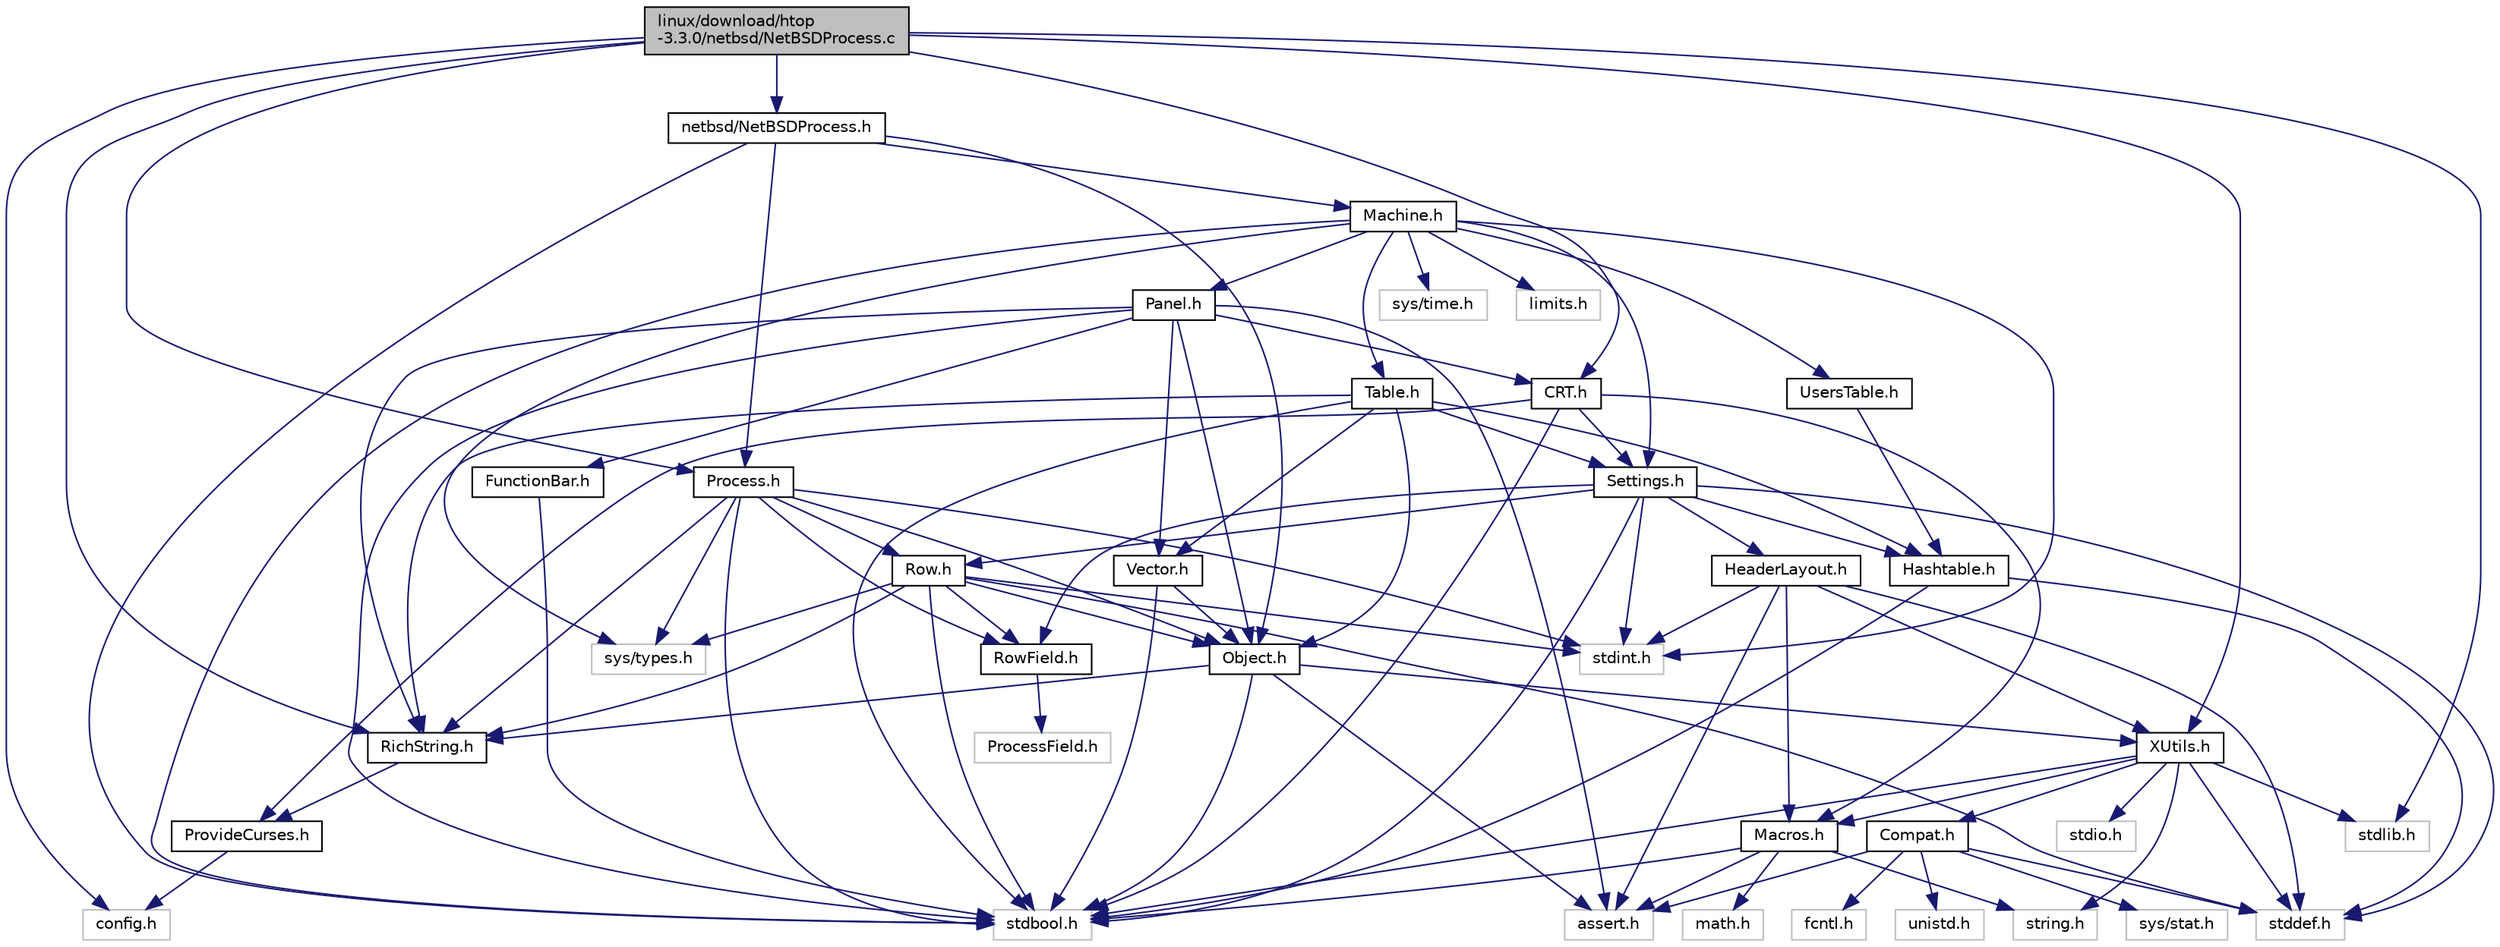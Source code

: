 digraph "linux/download/htop-3.3.0/netbsd/NetBSDProcess.c"
{
  edge [fontname="Helvetica",fontsize="10",labelfontname="Helvetica",labelfontsize="10"];
  node [fontname="Helvetica",fontsize="10",shape=record];
  Node0 [label="linux/download/htop\l-3.3.0/netbsd/NetBSDProcess.c",height=0.2,width=0.4,color="black", fillcolor="grey75", style="filled", fontcolor="black"];
  Node0 -> Node1 [color="midnightblue",fontsize="10",style="solid",fontname="Helvetica"];
  Node1 [label="config.h",height=0.2,width=0.4,color="grey75", fillcolor="white", style="filled"];
  Node0 -> Node2 [color="midnightblue",fontsize="10",style="solid",fontname="Helvetica"];
  Node2 [label="netbsd/NetBSDProcess.h",height=0.2,width=0.4,color="black", fillcolor="white", style="filled",URL="$NetBSDProcess_8h.html"];
  Node2 -> Node3 [color="midnightblue",fontsize="10",style="solid",fontname="Helvetica"];
  Node3 [label="stdbool.h",height=0.2,width=0.4,color="grey75", fillcolor="white", style="filled"];
  Node2 -> Node4 [color="midnightblue",fontsize="10",style="solid",fontname="Helvetica"];
  Node4 [label="Machine.h",height=0.2,width=0.4,color="black", fillcolor="white", style="filled",URL="$Machine_8h.html"];
  Node4 -> Node5 [color="midnightblue",fontsize="10",style="solid",fontname="Helvetica"];
  Node5 [label="limits.h",height=0.2,width=0.4,color="grey75", fillcolor="white", style="filled"];
  Node4 -> Node3 [color="midnightblue",fontsize="10",style="solid",fontname="Helvetica"];
  Node4 -> Node6 [color="midnightblue",fontsize="10",style="solid",fontname="Helvetica"];
  Node6 [label="stdint.h",height=0.2,width=0.4,color="grey75", fillcolor="white", style="filled"];
  Node4 -> Node7 [color="midnightblue",fontsize="10",style="solid",fontname="Helvetica"];
  Node7 [label="sys/time.h",height=0.2,width=0.4,color="grey75", fillcolor="white", style="filled"];
  Node4 -> Node8 [color="midnightblue",fontsize="10",style="solid",fontname="Helvetica"];
  Node8 [label="sys/types.h",height=0.2,width=0.4,color="grey75", fillcolor="white", style="filled"];
  Node4 -> Node9 [color="midnightblue",fontsize="10",style="solid",fontname="Helvetica"];
  Node9 [label="Panel.h",height=0.2,width=0.4,color="black", fillcolor="white", style="filled",URL="$Panel_8h.html"];
  Node9 -> Node10 [color="midnightblue",fontsize="10",style="solid",fontname="Helvetica"];
  Node10 [label="assert.h",height=0.2,width=0.4,color="grey75", fillcolor="white", style="filled"];
  Node9 -> Node3 [color="midnightblue",fontsize="10",style="solid",fontname="Helvetica"];
  Node9 -> Node11 [color="midnightblue",fontsize="10",style="solid",fontname="Helvetica"];
  Node11 [label="CRT.h",height=0.2,width=0.4,color="black", fillcolor="white", style="filled",URL="$CRT_8h.html"];
  Node11 -> Node3 [color="midnightblue",fontsize="10",style="solid",fontname="Helvetica"];
  Node11 -> Node12 [color="midnightblue",fontsize="10",style="solid",fontname="Helvetica"];
  Node12 [label="Macros.h",height=0.2,width=0.4,color="black", fillcolor="white", style="filled",URL="$Macros_8h.html"];
  Node12 -> Node10 [color="midnightblue",fontsize="10",style="solid",fontname="Helvetica"];
  Node12 -> Node13 [color="midnightblue",fontsize="10",style="solid",fontname="Helvetica"];
  Node13 [label="math.h",height=0.2,width=0.4,color="grey75", fillcolor="white", style="filled"];
  Node12 -> Node3 [color="midnightblue",fontsize="10",style="solid",fontname="Helvetica"];
  Node12 -> Node14 [color="midnightblue",fontsize="10",style="solid",fontname="Helvetica"];
  Node14 [label="string.h",height=0.2,width=0.4,color="grey75", fillcolor="white", style="filled"];
  Node11 -> Node15 [color="midnightblue",fontsize="10",style="solid",fontname="Helvetica"];
  Node15 [label="ProvideCurses.h",height=0.2,width=0.4,color="black", fillcolor="white", style="filled",URL="$ProvideCurses_8h.html"];
  Node15 -> Node1 [color="midnightblue",fontsize="10",style="solid",fontname="Helvetica"];
  Node11 -> Node16 [color="midnightblue",fontsize="10",style="solid",fontname="Helvetica"];
  Node16 [label="Settings.h",height=0.2,width=0.4,color="black", fillcolor="white", style="filled",URL="$Settings_8h.html"];
  Node16 -> Node3 [color="midnightblue",fontsize="10",style="solid",fontname="Helvetica"];
  Node16 -> Node17 [color="midnightblue",fontsize="10",style="solid",fontname="Helvetica"];
  Node17 [label="stddef.h",height=0.2,width=0.4,color="grey75", fillcolor="white", style="filled"];
  Node16 -> Node6 [color="midnightblue",fontsize="10",style="solid",fontname="Helvetica"];
  Node16 -> Node18 [color="midnightblue",fontsize="10",style="solid",fontname="Helvetica"];
  Node18 [label="Hashtable.h",height=0.2,width=0.4,color="black", fillcolor="white", style="filled",URL="$Hashtable_8h.html"];
  Node18 -> Node3 [color="midnightblue",fontsize="10",style="solid",fontname="Helvetica"];
  Node18 -> Node17 [color="midnightblue",fontsize="10",style="solid",fontname="Helvetica"];
  Node16 -> Node19 [color="midnightblue",fontsize="10",style="solid",fontname="Helvetica"];
  Node19 [label="HeaderLayout.h",height=0.2,width=0.4,color="black", fillcolor="white", style="filled",URL="$HeaderLayout_8h.html"];
  Node19 -> Node10 [color="midnightblue",fontsize="10",style="solid",fontname="Helvetica"];
  Node19 -> Node17 [color="midnightblue",fontsize="10",style="solid",fontname="Helvetica"];
  Node19 -> Node6 [color="midnightblue",fontsize="10",style="solid",fontname="Helvetica"];
  Node19 -> Node12 [color="midnightblue",fontsize="10",style="solid",fontname="Helvetica"];
  Node19 -> Node20 [color="midnightblue",fontsize="10",style="solid",fontname="Helvetica"];
  Node20 [label="XUtils.h",height=0.2,width=0.4,color="black", fillcolor="white", style="filled",URL="$XUtils_8h.html"];
  Node20 -> Node3 [color="midnightblue",fontsize="10",style="solid",fontname="Helvetica"];
  Node20 -> Node17 [color="midnightblue",fontsize="10",style="solid",fontname="Helvetica"];
  Node20 -> Node21 [color="midnightblue",fontsize="10",style="solid",fontname="Helvetica"];
  Node21 [label="stdio.h",height=0.2,width=0.4,color="grey75", fillcolor="white", style="filled"];
  Node20 -> Node22 [color="midnightblue",fontsize="10",style="solid",fontname="Helvetica"];
  Node22 [label="stdlib.h",height=0.2,width=0.4,color="grey75", fillcolor="white", style="filled"];
  Node20 -> Node14 [color="midnightblue",fontsize="10",style="solid",fontname="Helvetica"];
  Node20 -> Node23 [color="midnightblue",fontsize="10",style="solid",fontname="Helvetica"];
  Node23 [label="Compat.h",height=0.2,width=0.4,color="black", fillcolor="white", style="filled",URL="$Compat_8h.html"];
  Node23 -> Node10 [color="midnightblue",fontsize="10",style="solid",fontname="Helvetica"];
  Node23 -> Node24 [color="midnightblue",fontsize="10",style="solid",fontname="Helvetica"];
  Node24 [label="fcntl.h",height=0.2,width=0.4,color="grey75", fillcolor="white", style="filled"];
  Node23 -> Node17 [color="midnightblue",fontsize="10",style="solid",fontname="Helvetica"];
  Node23 -> Node25 [color="midnightblue",fontsize="10",style="solid",fontname="Helvetica"];
  Node25 [label="unistd.h",height=0.2,width=0.4,color="grey75", fillcolor="white", style="filled"];
  Node23 -> Node26 [color="midnightblue",fontsize="10",style="solid",fontname="Helvetica"];
  Node26 [label="sys/stat.h",height=0.2,width=0.4,color="grey75", fillcolor="white", style="filled"];
  Node20 -> Node12 [color="midnightblue",fontsize="10",style="solid",fontname="Helvetica"];
  Node16 -> Node27 [color="midnightblue",fontsize="10",style="solid",fontname="Helvetica"];
  Node27 [label="Row.h",height=0.2,width=0.4,color="black", fillcolor="white", style="filled",URL="$Row_8h.html"];
  Node27 -> Node3 [color="midnightblue",fontsize="10",style="solid",fontname="Helvetica"];
  Node27 -> Node17 [color="midnightblue",fontsize="10",style="solid",fontname="Helvetica"];
  Node27 -> Node6 [color="midnightblue",fontsize="10",style="solid",fontname="Helvetica"];
  Node27 -> Node8 [color="midnightblue",fontsize="10",style="solid",fontname="Helvetica"];
  Node27 -> Node28 [color="midnightblue",fontsize="10",style="solid",fontname="Helvetica"];
  Node28 [label="Object.h",height=0.2,width=0.4,color="black", fillcolor="white", style="filled",URL="$Object_8h.html"];
  Node28 -> Node10 [color="midnightblue",fontsize="10",style="solid",fontname="Helvetica"];
  Node28 -> Node3 [color="midnightblue",fontsize="10",style="solid",fontname="Helvetica"];
  Node28 -> Node29 [color="midnightblue",fontsize="10",style="solid",fontname="Helvetica"];
  Node29 [label="RichString.h",height=0.2,width=0.4,color="black", fillcolor="white", style="filled",URL="$RichString_8h.html"];
  Node29 -> Node15 [color="midnightblue",fontsize="10",style="solid",fontname="Helvetica"];
  Node28 -> Node20 [color="midnightblue",fontsize="10",style="solid",fontname="Helvetica"];
  Node27 -> Node29 [color="midnightblue",fontsize="10",style="solid",fontname="Helvetica"];
  Node27 -> Node30 [color="midnightblue",fontsize="10",style="solid",fontname="Helvetica"];
  Node30 [label="RowField.h",height=0.2,width=0.4,color="black", fillcolor="white", style="filled",URL="$RowField_8h.html"];
  Node30 -> Node31 [color="midnightblue",fontsize="10",style="solid",fontname="Helvetica"];
  Node31 [label="ProcessField.h",height=0.2,width=0.4,color="grey75", fillcolor="white", style="filled"];
  Node16 -> Node30 [color="midnightblue",fontsize="10",style="solid",fontname="Helvetica"];
  Node9 -> Node32 [color="midnightblue",fontsize="10",style="solid",fontname="Helvetica"];
  Node32 [label="FunctionBar.h",height=0.2,width=0.4,color="black", fillcolor="white", style="filled",URL="$FunctionBar_8h.html"];
  Node32 -> Node3 [color="midnightblue",fontsize="10",style="solid",fontname="Helvetica"];
  Node9 -> Node28 [color="midnightblue",fontsize="10",style="solid",fontname="Helvetica"];
  Node9 -> Node29 [color="midnightblue",fontsize="10",style="solid",fontname="Helvetica"];
  Node9 -> Node33 [color="midnightblue",fontsize="10",style="solid",fontname="Helvetica"];
  Node33 [label="Vector.h",height=0.2,width=0.4,color="black", fillcolor="white", style="filled",URL="$Vector_8h.html"];
  Node33 -> Node28 [color="midnightblue",fontsize="10",style="solid",fontname="Helvetica"];
  Node33 -> Node3 [color="midnightblue",fontsize="10",style="solid",fontname="Helvetica"];
  Node4 -> Node16 [color="midnightblue",fontsize="10",style="solid",fontname="Helvetica"];
  Node4 -> Node34 [color="midnightblue",fontsize="10",style="solid",fontname="Helvetica"];
  Node34 [label="Table.h",height=0.2,width=0.4,color="black", fillcolor="white", style="filled",URL="$Table_8h.html"];
  Node34 -> Node3 [color="midnightblue",fontsize="10",style="solid",fontname="Helvetica"];
  Node34 -> Node18 [color="midnightblue",fontsize="10",style="solid",fontname="Helvetica"];
  Node34 -> Node28 [color="midnightblue",fontsize="10",style="solid",fontname="Helvetica"];
  Node34 -> Node29 [color="midnightblue",fontsize="10",style="solid",fontname="Helvetica"];
  Node34 -> Node16 [color="midnightblue",fontsize="10",style="solid",fontname="Helvetica"];
  Node34 -> Node33 [color="midnightblue",fontsize="10",style="solid",fontname="Helvetica"];
  Node4 -> Node35 [color="midnightblue",fontsize="10",style="solid",fontname="Helvetica"];
  Node35 [label="UsersTable.h",height=0.2,width=0.4,color="black", fillcolor="white", style="filled",URL="$UsersTable_8h.html"];
  Node35 -> Node18 [color="midnightblue",fontsize="10",style="solid",fontname="Helvetica"];
  Node2 -> Node28 [color="midnightblue",fontsize="10",style="solid",fontname="Helvetica"];
  Node2 -> Node36 [color="midnightblue",fontsize="10",style="solid",fontname="Helvetica"];
  Node36 [label="Process.h",height=0.2,width=0.4,color="black", fillcolor="white", style="filled",URL="$Process_8h.html"];
  Node36 -> Node3 [color="midnightblue",fontsize="10",style="solid",fontname="Helvetica"];
  Node36 -> Node6 [color="midnightblue",fontsize="10",style="solid",fontname="Helvetica"];
  Node36 -> Node8 [color="midnightblue",fontsize="10",style="solid",fontname="Helvetica"];
  Node36 -> Node28 [color="midnightblue",fontsize="10",style="solid",fontname="Helvetica"];
  Node36 -> Node29 [color="midnightblue",fontsize="10",style="solid",fontname="Helvetica"];
  Node36 -> Node27 [color="midnightblue",fontsize="10",style="solid",fontname="Helvetica"];
  Node36 -> Node30 [color="midnightblue",fontsize="10",style="solid",fontname="Helvetica"];
  Node0 -> Node22 [color="midnightblue",fontsize="10",style="solid",fontname="Helvetica"];
  Node0 -> Node11 [color="midnightblue",fontsize="10",style="solid",fontname="Helvetica"];
  Node0 -> Node36 [color="midnightblue",fontsize="10",style="solid",fontname="Helvetica"];
  Node0 -> Node29 [color="midnightblue",fontsize="10",style="solid",fontname="Helvetica"];
  Node0 -> Node20 [color="midnightblue",fontsize="10",style="solid",fontname="Helvetica"];
}
